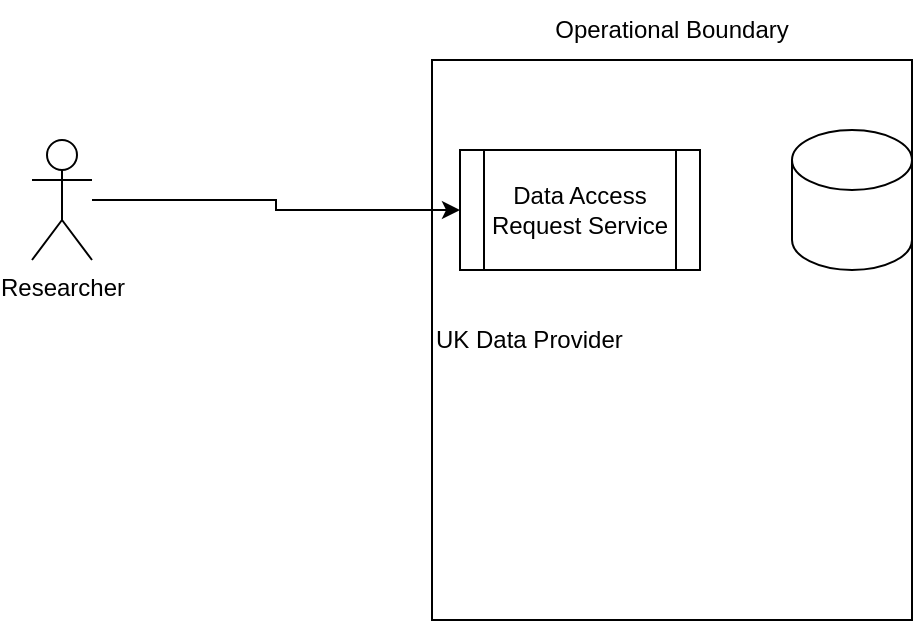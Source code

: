 <mxfile version="24.0.5" type="github">
  <diagram id="7fQXatVCyKMAwrhFBjrW" name="Page-1">
    <mxGraphModel dx="782" dy="419" grid="1" gridSize="10" guides="1" tooltips="1" connect="1" arrows="1" fold="1" page="1" pageScale="1" pageWidth="827" pageHeight="1169" math="0" shadow="0">
      <root>
        <mxCell id="0" />
        <mxCell id="1" parent="0" />
        <mxCell id="A0G-8-MBOD8QV7Cfzk0s-3" value="UK Data Provider" style="rounded=0;whiteSpace=wrap;html=1;align=left;" vertex="1" parent="1">
          <mxGeometry x="400" y="680" width="240" height="280" as="geometry" />
        </mxCell>
        <mxCell id="A0G-8-MBOD8QV7Cfzk0s-4" value="Operational Boundary" style="text;html=1;align=center;verticalAlign=middle;whiteSpace=wrap;rounded=0;" vertex="1" parent="1">
          <mxGeometry x="450" y="650" width="140" height="30" as="geometry" />
        </mxCell>
        <mxCell id="A0G-8-MBOD8QV7Cfzk0s-5" value="" style="shape=cylinder3;whiteSpace=wrap;html=1;boundedLbl=1;backgroundOutline=1;size=15;" vertex="1" parent="1">
          <mxGeometry x="580" y="715" width="60" height="70" as="geometry" />
        </mxCell>
        <mxCell id="A0G-8-MBOD8QV7Cfzk0s-8" style="edgeStyle=orthogonalEdgeStyle;rounded=0;orthogonalLoop=1;jettySize=auto;html=1;entryX=0;entryY=0.5;entryDx=0;entryDy=0;" edge="1" parent="1" source="A0G-8-MBOD8QV7Cfzk0s-6" target="A0G-8-MBOD8QV7Cfzk0s-7">
          <mxGeometry relative="1" as="geometry" />
        </mxCell>
        <mxCell id="A0G-8-MBOD8QV7Cfzk0s-6" value="Researcher&lt;div&gt;&lt;br&gt;&lt;/div&gt;" style="shape=umlActor;verticalLabelPosition=bottom;verticalAlign=top;html=1;outlineConnect=0;" vertex="1" parent="1">
          <mxGeometry x="200" y="720" width="30" height="60" as="geometry" />
        </mxCell>
        <mxCell id="A0G-8-MBOD8QV7Cfzk0s-7" value="Data Access Request Service" style="shape=process;whiteSpace=wrap;html=1;backgroundOutline=1;" vertex="1" parent="1">
          <mxGeometry x="414" y="725" width="120" height="60" as="geometry" />
        </mxCell>
      </root>
    </mxGraphModel>
  </diagram>
</mxfile>

